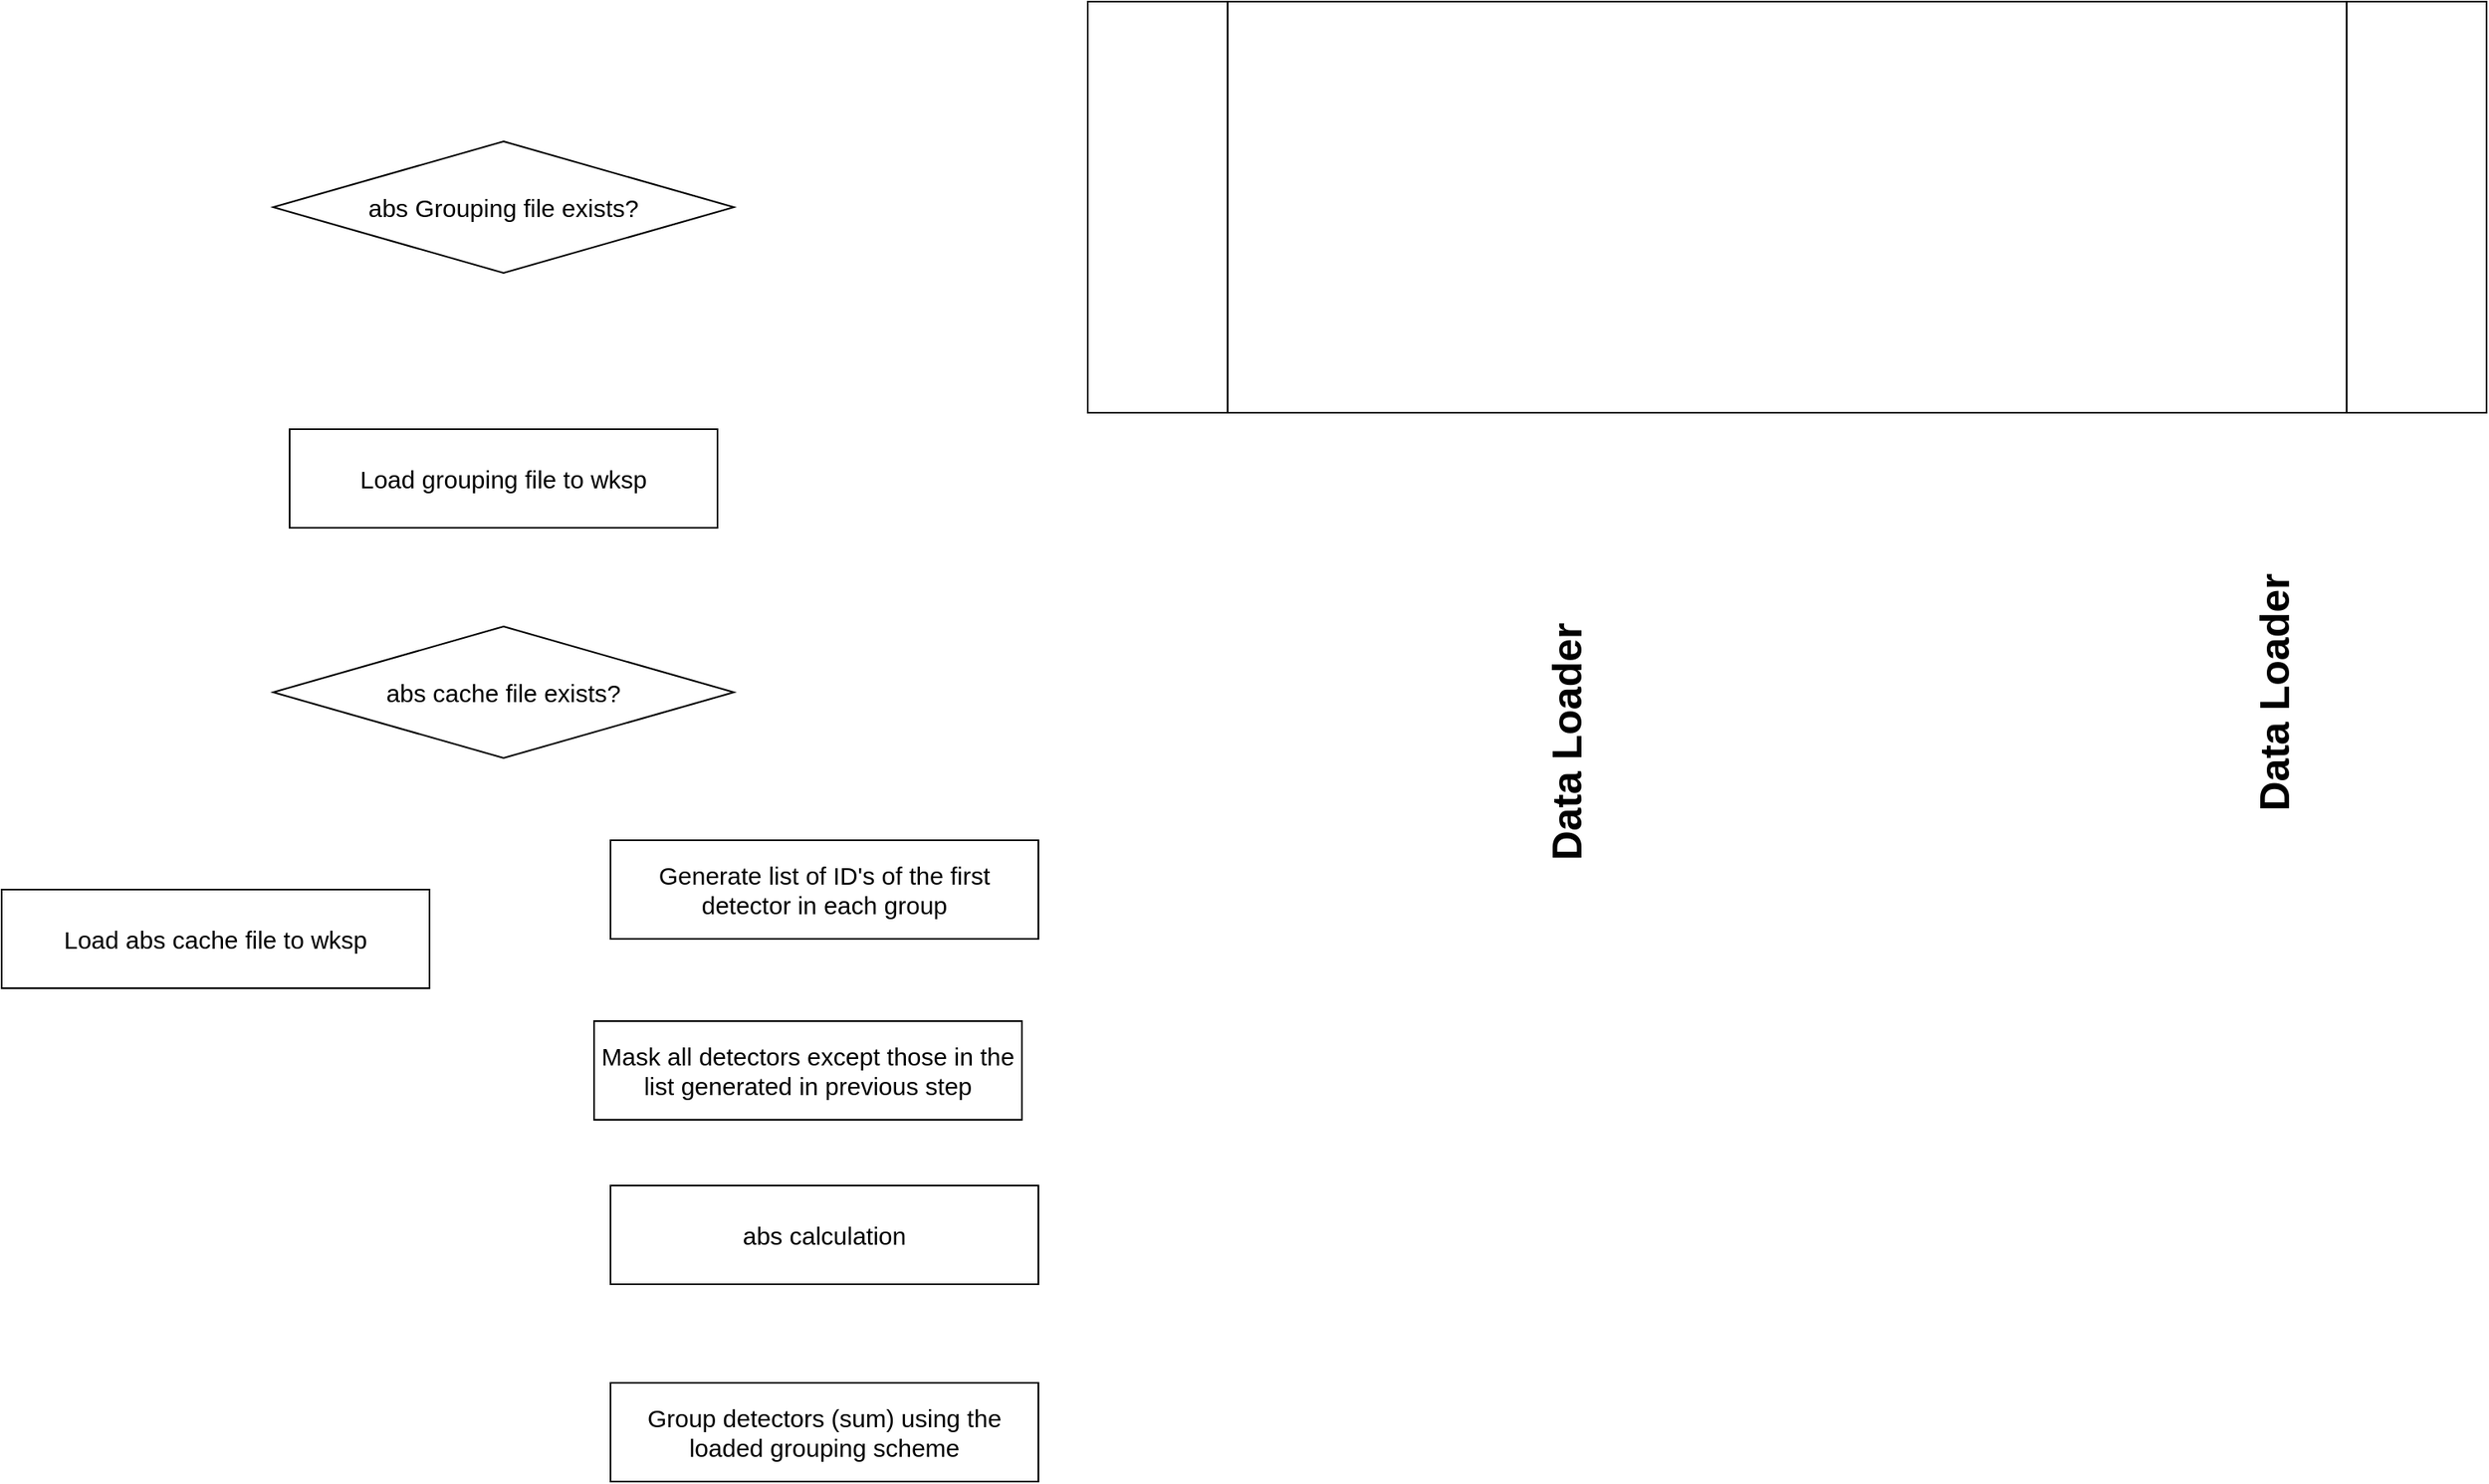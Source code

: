 <mxGraphModel dx="1655" dy="1169" grid="1" gridSize="10" guides="1" tooltips="1" connect="1" arrows="1" fold="1" page="1" pageScale="1" pageWidth="850" pageHeight="1100" background="#ffffff"><root><mxCell id="0"/><mxCell id="1" parent="0"/><mxCell id="2" value="" style="shape=process;whiteSpace=wrap;html=1;" vertex="1" parent="1"><mxGeometry x="780" y="40" width="850" height="250" as="geometry"/></mxCell><mxCell id="3" value="&lt;font style=&quot;font-size: 25px&quot;&gt;&lt;b&gt;Data Loader&lt;/b&gt;&lt;/font&gt;" style="text;html=1;strokeColor=none;fillColor=none;align=center;verticalAlign=middle;whiteSpace=wrap;rounded=0;rotation=-90;" vertex="1" parent="1"><mxGeometry x="960" y="470" width="220" height="40" as="geometry"/></mxCell><mxCell id="5" value="&lt;font style=&quot;font-size: 25px&quot;&gt;&lt;b&gt;Data Loader&lt;/b&gt;&lt;/font&gt;" style="text;html=1;strokeColor=none;fillColor=none;align=center;verticalAlign=middle;whiteSpace=wrap;rounded=0;rotation=-90;" vertex="1" parent="1"><mxGeometry x="1390" y="440" width="220" height="40" as="geometry"/></mxCell><mxCell id="6" value="&lt;font style=&quot;font-size: 15px&quot;&gt;abs Grouping file exists?&lt;/font&gt;" style="rhombus;whiteSpace=wrap;html=1;" vertex="1" parent="1"><mxGeometry x="285" y="125" width="280" height="80" as="geometry"/></mxCell><mxCell id="7" value="&lt;font style=&quot;font-size: 15px&quot;&gt;Load grouping file to wksp&lt;/font&gt;" style="rounded=0;whiteSpace=wrap;html=1;" vertex="1" parent="1"><mxGeometry x="295" y="300" width="260" height="60" as="geometry"/></mxCell><mxCell id="8" style="edgeStyle=orthogonalEdgeStyle;rounded=0;html=1;exitX=0.5;exitY=0;entryX=0.5;entryY=0;jettySize=auto;orthogonalLoop=1;" edge="1" parent="1" source="7" target="7"><mxGeometry relative="1" as="geometry"/></mxCell><mxCell id="9" value="&lt;font style=&quot;font-size: 15px&quot;&gt;abs cache file exists?&lt;/font&gt;" style="rhombus;whiteSpace=wrap;html=1;" vertex="1" parent="1"><mxGeometry x="285" y="420" width="280" height="80" as="geometry"/></mxCell><mxCell id="10" value="&lt;font style=&quot;font-size: 15px&quot;&gt;Load abs cache file to wksp&lt;/font&gt;" style="rounded=0;whiteSpace=wrap;html=1;" vertex="1" parent="1"><mxGeometry x="120" y="580" width="260" height="60" as="geometry"/></mxCell><mxCell id="11" value="&lt;span style=&quot;font-size: 15px&quot;&gt;Generate list of ID's of the first detector in each group&lt;/span&gt;" style="rounded=0;whiteSpace=wrap;html=1;" vertex="1" parent="1"><mxGeometry x="490" y="550" width="260" height="60" as="geometry"/></mxCell><mxCell id="12" value="&lt;span style=&quot;font-size: 15px&quot;&gt;Mask all detectors except those in the list generated in previous step&lt;/span&gt;" style="rounded=0;whiteSpace=wrap;html=1;" vertex="1" parent="1"><mxGeometry x="480" y="660" width="260" height="60" as="geometry"/></mxCell><mxCell id="13" value="&lt;span style=&quot;font-size: 15px&quot;&gt;abs calculation&lt;/span&gt;" style="rounded=0;whiteSpace=wrap;html=1;" vertex="1" parent="1"><mxGeometry x="490" y="760" width="260" height="60" as="geometry"/></mxCell><mxCell id="14" value="&lt;span style=&quot;font-size: 15px&quot;&gt;Group detectors (sum) using the loaded grouping scheme&lt;/span&gt;" style="rounded=0;whiteSpace=wrap;html=1;" vertex="1" parent="1"><mxGeometry x="490" y="880" width="260" height="60" as="geometry"/></mxCell></root></mxGraphModel>